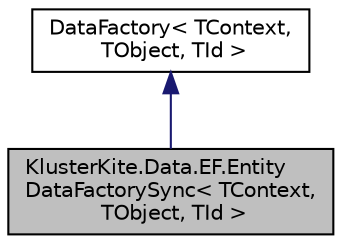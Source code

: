 digraph "KlusterKite.Data.EF.EntityDataFactorySync&lt; TContext, TObject, TId &gt;"
{
  edge [fontname="Helvetica",fontsize="10",labelfontname="Helvetica",labelfontsize="10"];
  node [fontname="Helvetica",fontsize="10",shape=record];
  Node2 [label="KlusterKite.Data.EF.Entity\lDataFactorySync\< TContext,\l TObject, TId \>",height=0.2,width=0.4,color="black", fillcolor="grey75", style="filled", fontcolor="black"];
  Node3 -> Node2 [dir="back",color="midnightblue",fontsize="10",style="solid",fontname="Helvetica"];
  Node3 [label="DataFactory\< TContext,\l TObject, TId \>",height=0.2,width=0.4,color="black", fillcolor="white", style="filled",URL="$class_kluster_kite_1_1_data_1_1_data_factory.html",tooltip="Base factory to work with data objects "];
}

